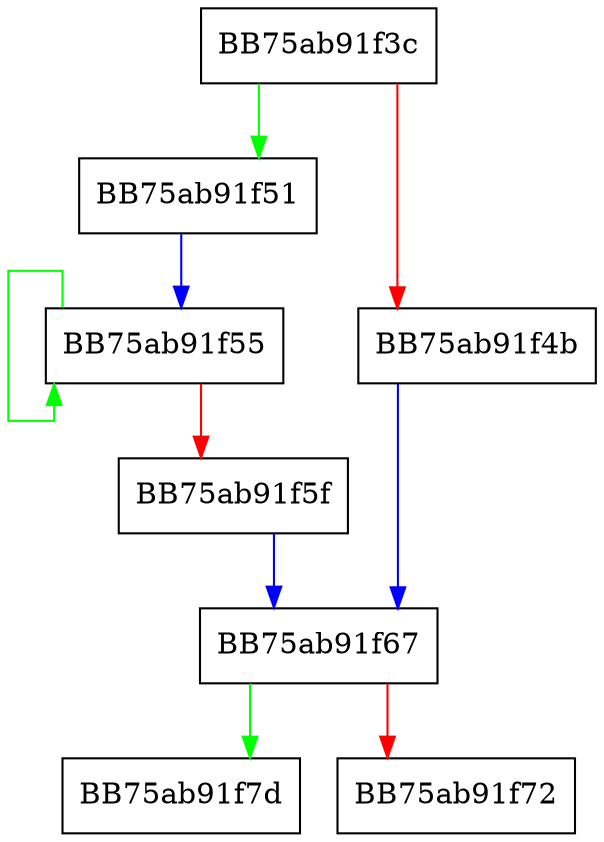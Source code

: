 digraph StringAdd {
  node [shape="box"];
  graph [splines=ortho];
  BB75ab91f3c -> BB75ab91f51 [color="green"];
  BB75ab91f3c -> BB75ab91f4b [color="red"];
  BB75ab91f4b -> BB75ab91f67 [color="blue"];
  BB75ab91f51 -> BB75ab91f55 [color="blue"];
  BB75ab91f55 -> BB75ab91f55 [color="green"];
  BB75ab91f55 -> BB75ab91f5f [color="red"];
  BB75ab91f5f -> BB75ab91f67 [color="blue"];
  BB75ab91f67 -> BB75ab91f7d [color="green"];
  BB75ab91f67 -> BB75ab91f72 [color="red"];
}